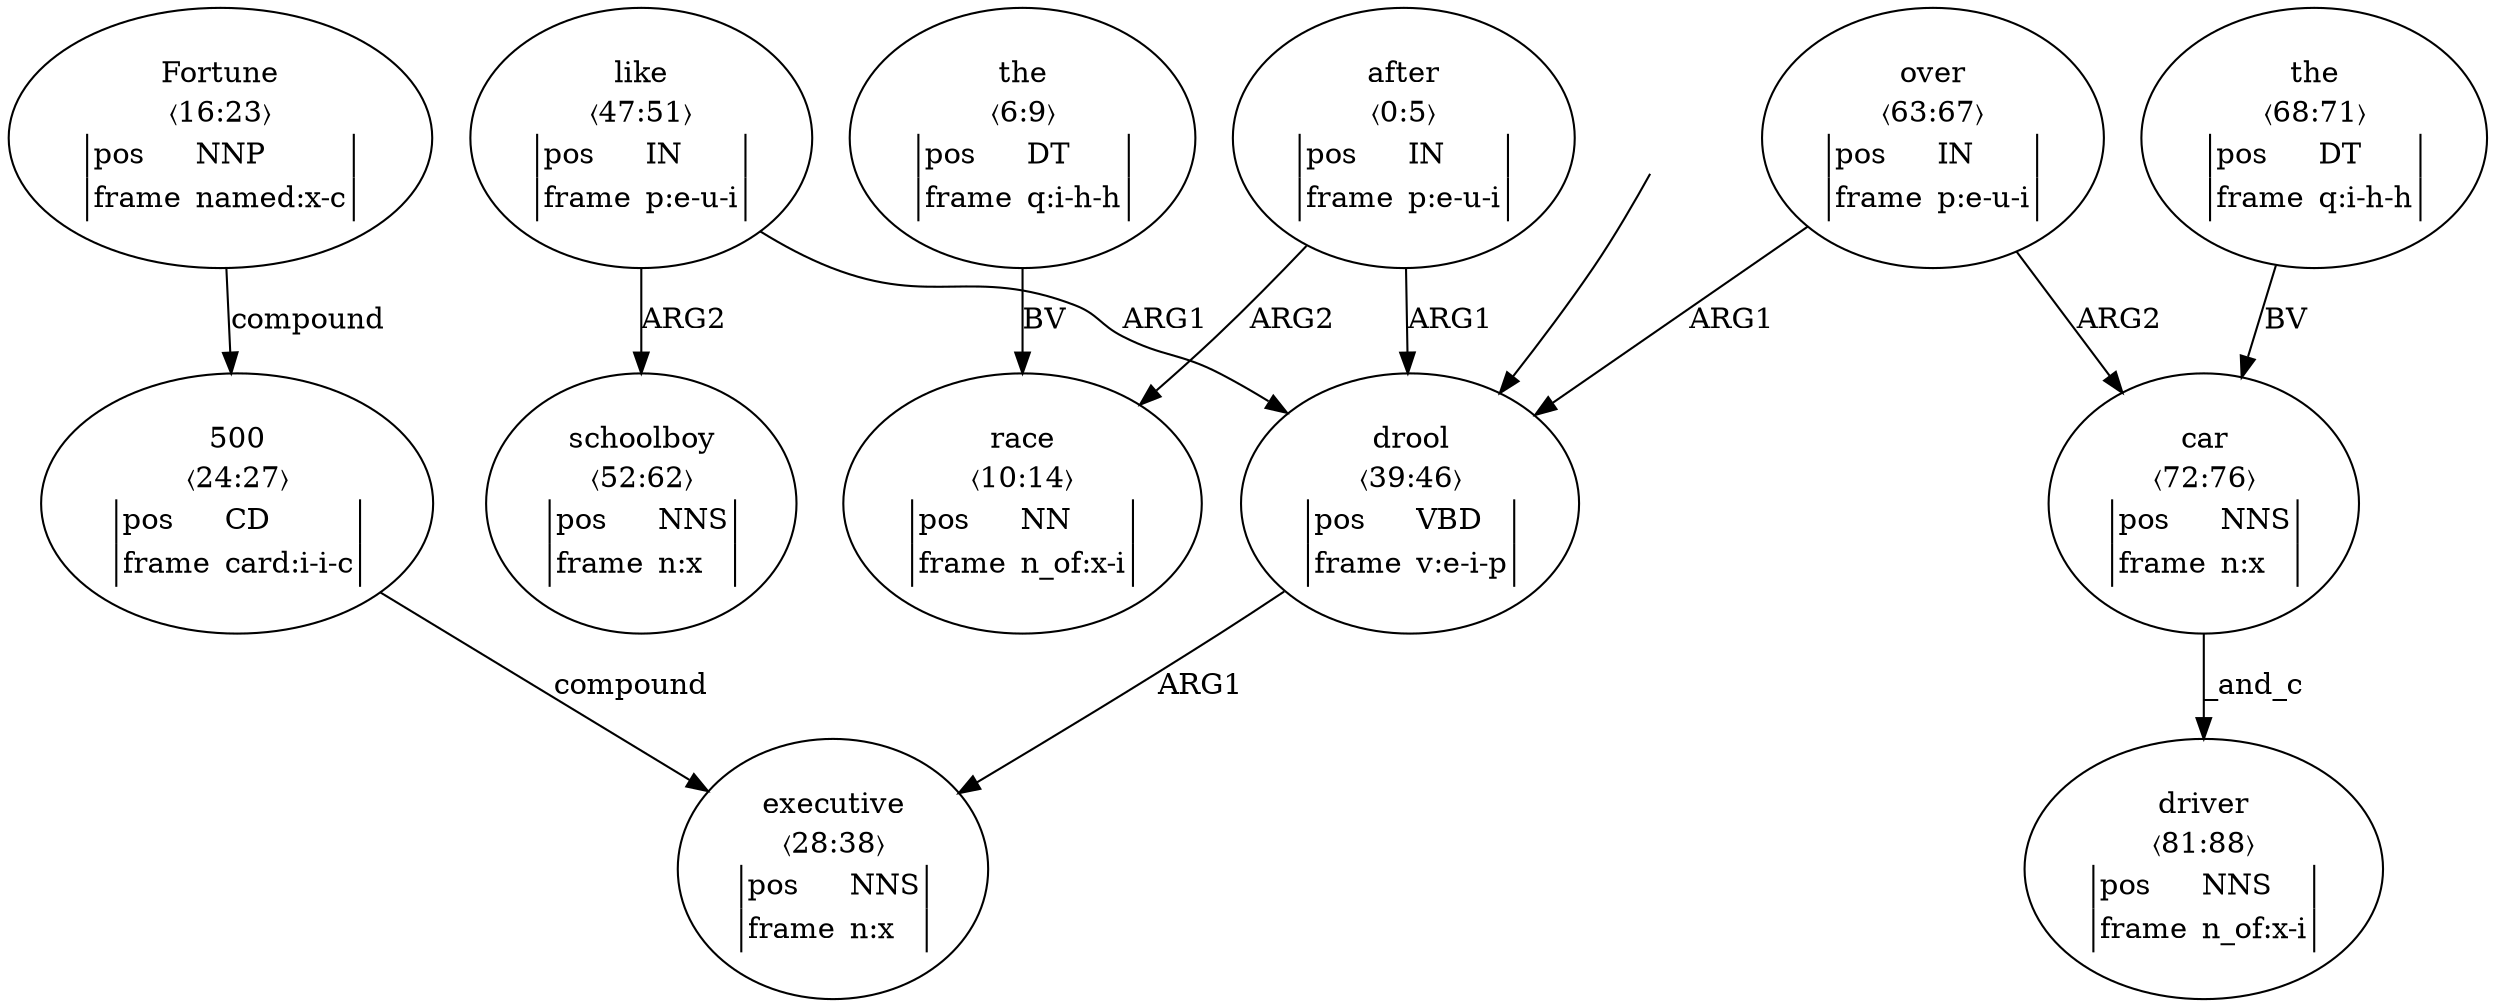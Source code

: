 digraph "20010013" {
  top [ style=invis ];
  top -> 7;
  0 [ label=<<table align="center" border="0" cellspacing="0"><tr><td colspan="2">after</td></tr><tr><td colspan="2">〈0:5〉</td></tr><tr><td sides="l" border="1" align="left">pos</td><td sides="r" border="1" align="left">IN</td></tr><tr><td sides="l" border="1" align="left">frame</td><td sides="r" border="1" align="left">p:e-u-i</td></tr></table>> ];
  1 [ label=<<table align="center" border="0" cellspacing="0"><tr><td colspan="2">the</td></tr><tr><td colspan="2">〈6:9〉</td></tr><tr><td sides="l" border="1" align="left">pos</td><td sides="r" border="1" align="left">DT</td></tr><tr><td sides="l" border="1" align="left">frame</td><td sides="r" border="1" align="left">q:i-h-h</td></tr></table>> ];
  2 [ label=<<table align="center" border="0" cellspacing="0"><tr><td colspan="2">race</td></tr><tr><td colspan="2">〈10:14〉</td></tr><tr><td sides="l" border="1" align="left">pos</td><td sides="r" border="1" align="left">NN</td></tr><tr><td sides="l" border="1" align="left">frame</td><td sides="r" border="1" align="left">n_of:x-i</td></tr></table>> ];
  4 [ label=<<table align="center" border="0" cellspacing="0"><tr><td colspan="2">Fortune</td></tr><tr><td colspan="2">〈16:23〉</td></tr><tr><td sides="l" border="1" align="left">pos</td><td sides="r" border="1" align="left">NNP</td></tr><tr><td sides="l" border="1" align="left">frame</td><td sides="r" border="1" align="left">named:x-c</td></tr></table>> ];
  5 [ label=<<table align="center" border="0" cellspacing="0"><tr><td colspan="2">500</td></tr><tr><td colspan="2">〈24:27〉</td></tr><tr><td sides="l" border="1" align="left">pos</td><td sides="r" border="1" align="left">CD</td></tr><tr><td sides="l" border="1" align="left">frame</td><td sides="r" border="1" align="left">card:i-i-c</td></tr></table>> ];
  6 [ label=<<table align="center" border="0" cellspacing="0"><tr><td colspan="2">executive</td></tr><tr><td colspan="2">〈28:38〉</td></tr><tr><td sides="l" border="1" align="left">pos</td><td sides="r" border="1" align="left">NNS</td></tr><tr><td sides="l" border="1" align="left">frame</td><td sides="r" border="1" align="left">n:x</td></tr></table>> ];
  7 [ label=<<table align="center" border="0" cellspacing="0"><tr><td colspan="2">drool</td></tr><tr><td colspan="2">〈39:46〉</td></tr><tr><td sides="l" border="1" align="left">pos</td><td sides="r" border="1" align="left">VBD</td></tr><tr><td sides="l" border="1" align="left">frame</td><td sides="r" border="1" align="left">v:e-i-p</td></tr></table>> ];
  8 [ label=<<table align="center" border="0" cellspacing="0"><tr><td colspan="2">like</td></tr><tr><td colspan="2">〈47:51〉</td></tr><tr><td sides="l" border="1" align="left">pos</td><td sides="r" border="1" align="left">IN</td></tr><tr><td sides="l" border="1" align="left">frame</td><td sides="r" border="1" align="left">p:e-u-i</td></tr></table>> ];
  9 [ label=<<table align="center" border="0" cellspacing="0"><tr><td colspan="2">schoolboy</td></tr><tr><td colspan="2">〈52:62〉</td></tr><tr><td sides="l" border="1" align="left">pos</td><td sides="r" border="1" align="left">NNS</td></tr><tr><td sides="l" border="1" align="left">frame</td><td sides="r" border="1" align="left">n:x</td></tr></table>> ];
  10 [ label=<<table align="center" border="0" cellspacing="0"><tr><td colspan="2">over</td></tr><tr><td colspan="2">〈63:67〉</td></tr><tr><td sides="l" border="1" align="left">pos</td><td sides="r" border="1" align="left">IN</td></tr><tr><td sides="l" border="1" align="left">frame</td><td sides="r" border="1" align="left">p:e-u-i</td></tr></table>> ];
  11 [ label=<<table align="center" border="0" cellspacing="0"><tr><td colspan="2">the</td></tr><tr><td colspan="2">〈68:71〉</td></tr><tr><td sides="l" border="1" align="left">pos</td><td sides="r" border="1" align="left">DT</td></tr><tr><td sides="l" border="1" align="left">frame</td><td sides="r" border="1" align="left">q:i-h-h</td></tr></table>> ];
  12 [ label=<<table align="center" border="0" cellspacing="0"><tr><td colspan="2">car</td></tr><tr><td colspan="2">〈72:76〉</td></tr><tr><td sides="l" border="1" align="left">pos</td><td sides="r" border="1" align="left">NNS</td></tr><tr><td sides="l" border="1" align="left">frame</td><td sides="r" border="1" align="left">n:x</td></tr></table>> ];
  14 [ label=<<table align="center" border="0" cellspacing="0"><tr><td colspan="2">driver</td></tr><tr><td colspan="2">〈81:88〉</td></tr><tr><td sides="l" border="1" align="left">pos</td><td sides="r" border="1" align="left">NNS</td></tr><tr><td sides="l" border="1" align="left">frame</td><td sides="r" border="1" align="left">n_of:x-i</td></tr></table>> ];
  8 -> 7 [ label="ARG1" ];
  4 -> 5 [ label="compound" ];
  1 -> 2 [ label="BV" ];
  5 -> 6 [ label="compound" ];
  7 -> 6 [ label="ARG1" ];
  0 -> 7 [ label="ARG1" ];
  12 -> 14 [ label="_and_c" ];
  11 -> 12 [ label="BV" ];
  0 -> 2 [ label="ARG2" ];
  8 -> 9 [ label="ARG2" ];
  10 -> 7 [ label="ARG1" ];
  10 -> 12 [ label="ARG2" ];
}

